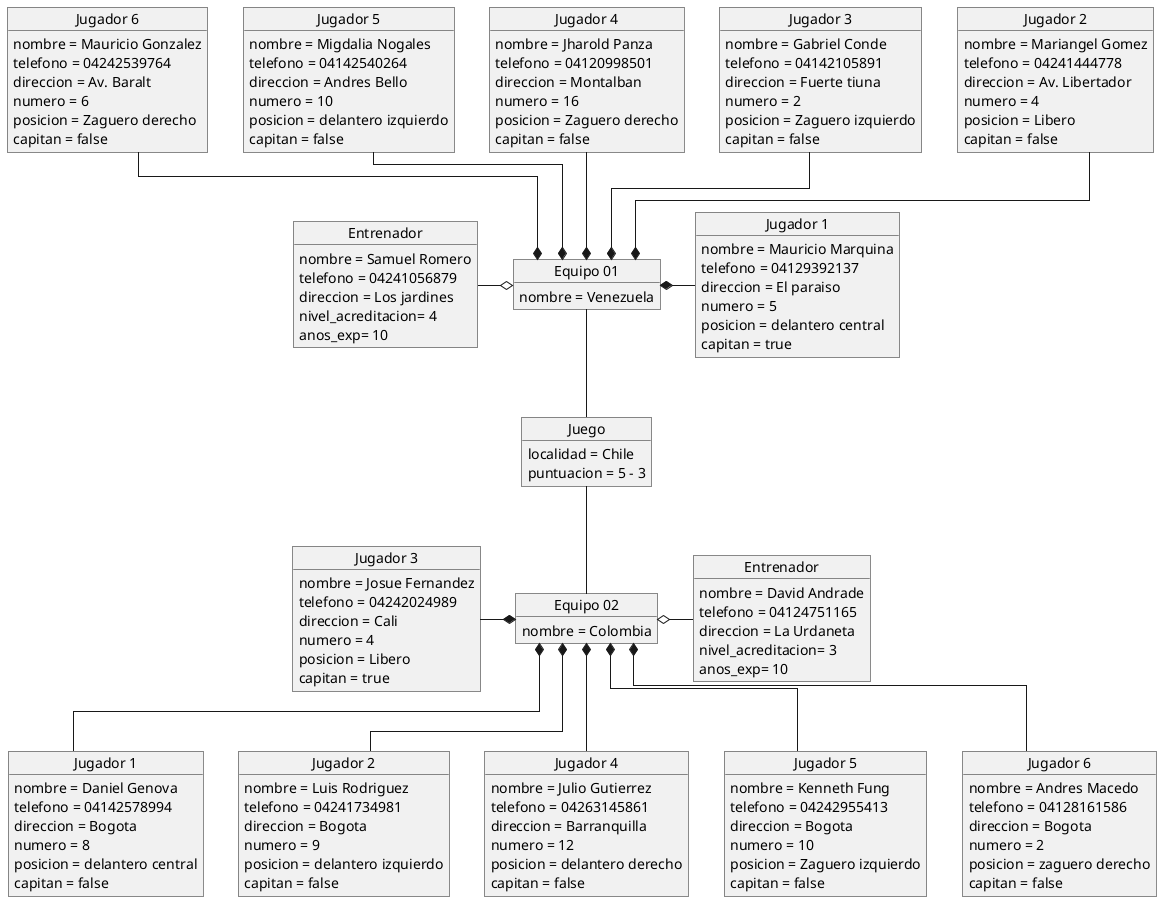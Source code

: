 @startuml Reto04_dObjeto
object "Jugador 1" as jv1{
    nombre = Mauricio Marquina
    telefono = 04129392137
    direccion = El paraiso
    numero = 5
    posicion = delantero central
    capitan = true
}

object "Jugador 2" as jv2{
    nombre = Mariangel Gomez
    telefono = 04241444778
    direccion = Av. Libertador
    numero = 4
    posicion = Libero 
    capitan = false
}

object "Jugador 3" as jv3{
    nombre = Gabriel Conde
    telefono = 04142105891
    direccion = Fuerte tiuna
    numero = 2
    posicion = Zaguero izquierdo
    capitan = false
}

object "Jugador 4" as jv4{
    nombre = Jharold Panza
    telefono = 04120998501
    direccion = Montalban
    numero = 16
    posicion = Zaguero derecho
    capitan = false
}

object "Jugador 5" as jv5{
    nombre = Migdalia Nogales
    telefono = 04142540264
    direccion = Andres Bello
    numero = 10
    posicion = delantero izquierdo
    capitan = false
}

object "Jugador 6" as jv6{
    nombre = Mauricio Gonzalez
    telefono = 04242539764
    direccion = Av. Baralt
    numero = 6
    posicion = Zaguero derecho
    capitan = false
}

object "Entrenador" as ev{
    nombre = Samuel Romero
    telefono = 04241056879
    direccion = Los jardines
    nivel_acreditacion= 4
    anos_exp= 10
}

object "Equipo 01" as equiV{
    nombre = Venezuela
}

object "Juego" as juego{
    localidad = Chile
    puntuacion = 5 - 3
}

object "Equipo 02" as equiC{
    nombre = Colombia
}

object "Jugador 1" as jc1{
    nombre = Daniel Genova
    telefono = 04142578994
    direccion = Bogota
    numero = 8
    posicion = delantero central
    capitan = false
}

object "Jugador 2" as jc2{
    nombre = Luis Rodriguez
    telefono = 04241734981
    direccion = Bogota
    numero = 9
    posicion = delantero izquierdo
    capitan = false
}

object "Jugador 3" as jc3{
    nombre = Josue Fernandez
    telefono = 04242024989
    direccion = Cali
    numero = 4
    posicion = Libero
    capitan = true
}


object "Jugador 4" as jc4{
    nombre = Julio Gutierrez
    telefono = 04263145861
    direccion = Barranquilla
    numero = 12
    posicion = delantero derecho
    capitan = false
}

object "Jugador 5" as jc5{
    nombre = Kenneth Fung
    telefono = 04242955413
    direccion = Bogota
    numero = 10
    posicion = Zaguero izquierdo
    capitan = false
}


object "Jugador 6" as jc6{
    nombre = Andres Macedo
    telefono = 04128161586
    direccion = Bogota
    numero = 2 
    posicion = zaguero derecho
    capitan = false
}

object "Entrenador" as ec{
    nombre = David Andrade
    telefono = 04124751165
    direccion = La Urdaneta
    nivel_acreditacion= 3
    anos_exp= 10
}


skinparam linetype ortho


 
equiV *-right- jv1 
equiV *-up- jv2
equiV *-up- jv3 
equiV *-up- jv4 
equiV *-up- jv5 
equiV *-up- jv6 


equiV -down- juego
juego -down- equiC
equiV o-left- ev
equiC o-right- ec



equiC *-down- jc1 
equiC *-down- jc2
equiC *-left- jc3 
equiC *-down- jc4 
equiC *-down- jc5 
equiC *-down- jc6 



@enduml
